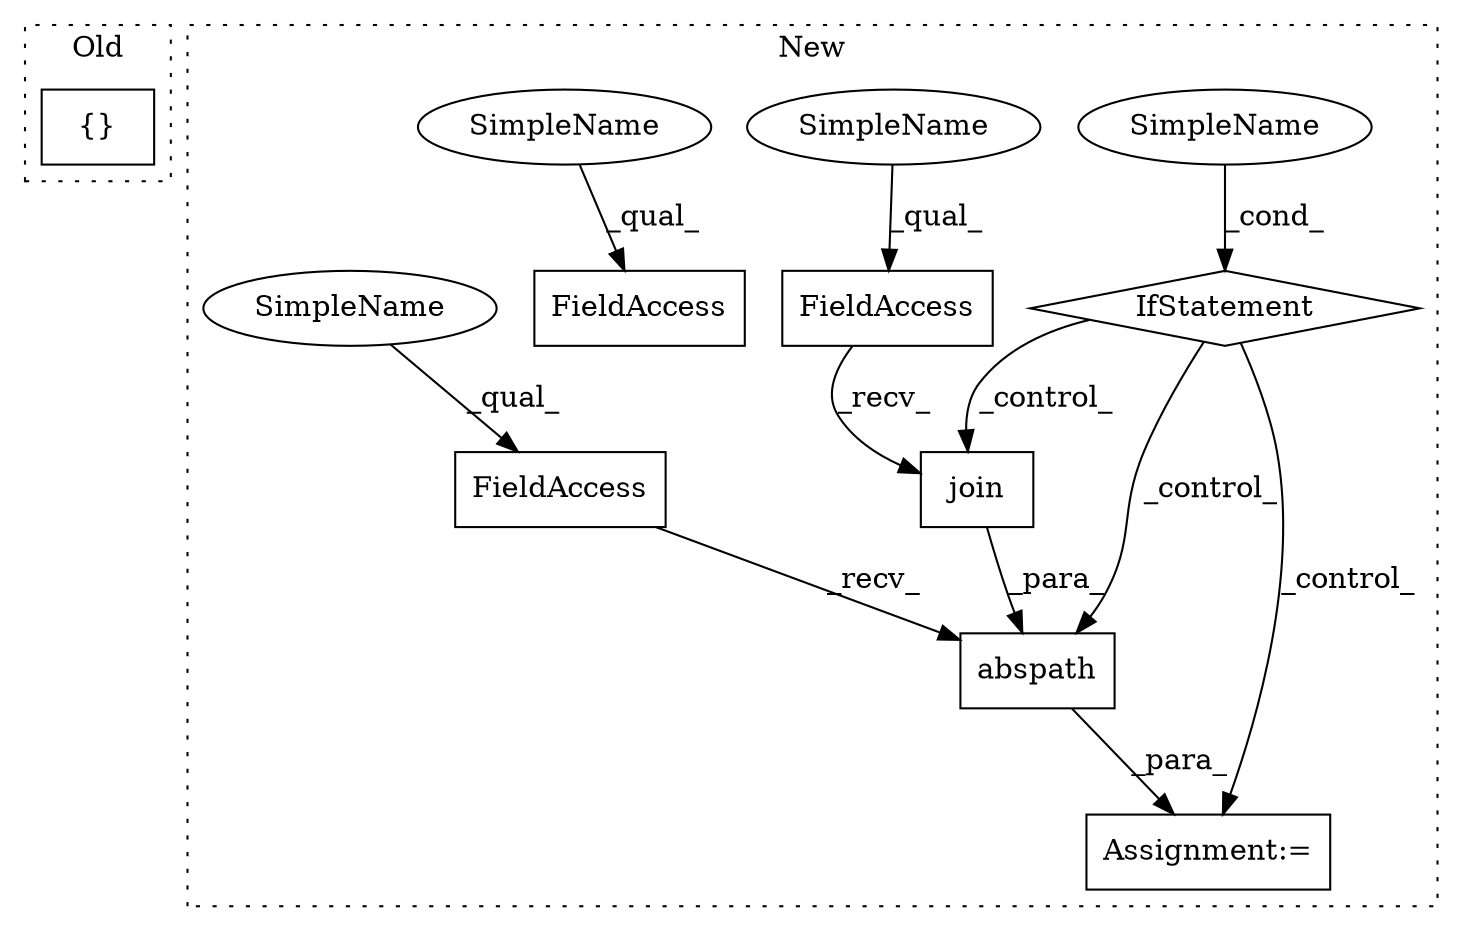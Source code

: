 digraph G {
subgraph cluster0 {
1 [label="{}" a="4" s="9053,9068" l="1,1" shape="box"];
label = "Old";
style="dotted";
}
subgraph cluster1 {
2 [label="abspath" a="32" s="9267,9323" l="8,1" shape="box"];
3 [label="FieldAccess" a="22" s="9259" l="7" shape="box"];
4 [label="Assignment:=" a="7" s="9258" l="1" shape="box"];
5 [label="FieldAccess" a="22" s="9275" l="7" shape="box"];
6 [label="join" a="32" s="9283,9322" l="5,1" shape="box"];
7 [label="FieldAccess" a="22" s="9001" l="7" shape="box"];
8 [label="SimpleName" a="42" s="" l="" shape="ellipse"];
9 [label="IfStatement" a="25" s="9091,9121" l="4,2" shape="diamond"];
10 [label="SimpleName" a="42" s="9275" l="2" shape="ellipse"];
11 [label="SimpleName" a="42" s="9001" l="2" shape="ellipse"];
12 [label="SimpleName" a="42" s="9259" l="2" shape="ellipse"];
label = "New";
style="dotted";
}
2 -> 4 [label="_para_"];
3 -> 2 [label="_recv_"];
5 -> 6 [label="_recv_"];
6 -> 2 [label="_para_"];
8 -> 9 [label="_cond_"];
9 -> 6 [label="_control_"];
9 -> 2 [label="_control_"];
9 -> 4 [label="_control_"];
10 -> 5 [label="_qual_"];
11 -> 7 [label="_qual_"];
12 -> 3 [label="_qual_"];
}
